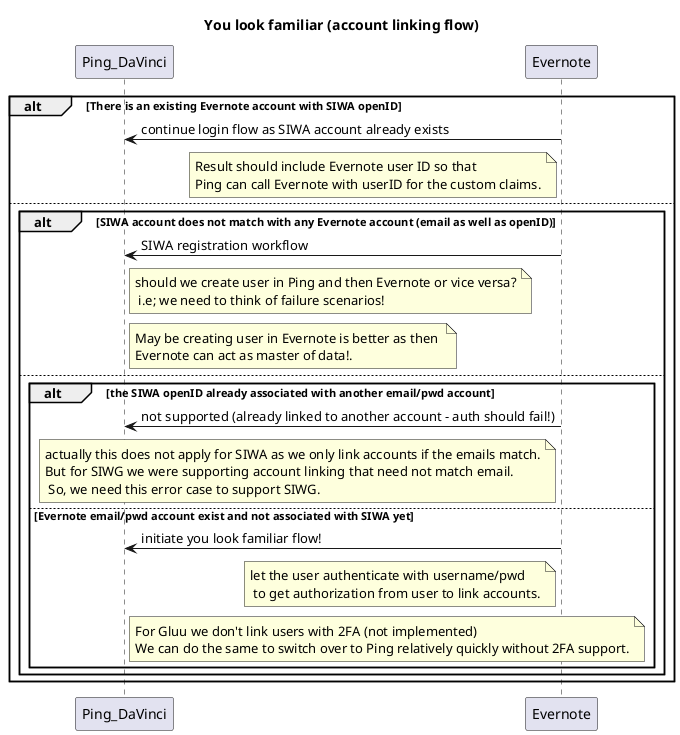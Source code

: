 @startuml you-look-familiar
title You look familiar (account linking flow)
participant Ping_DaVinci
participant Evernote
alt There is an existing Evernote account with SIWA openID
Evernote->Ping_DaVinci: continue login flow as SIWA account already exists
note left of Evernote: Result should include Evernote user ID so that\nPing can call Evernote with userID for the custom claims.
else
    alt SIWA account does not match with any Evernote account (email as well as openID)
        Evernote->Ping_DaVinci: SIWA registration workflow
        note right of Ping_DaVinci: should we create user in Ping and then Evernote or vice versa?\n i.e; we need to think of failure scenarios!
        note right of Ping_DaVinci: May be creating user in Evernote is better as then \nEvernote can act as master of data!.
    else
        alt the SIWA openID already associated with another email/pwd account
            Evernote->Ping_DaVinci: not supported (already linked to another account - auth should fail!)
            note left of Evernote: actually this does not apply for SIWA as we only link accounts if the emails match.\nBut for SIWG we were supporting account linking that need not match email.\n So, we need this error case to support SIWG.
        else Evernote email/pwd account exist and not associated with SIWA yet
            Evernote->Ping_DaVinci: initiate you look familiar flow!
            note left of Evernote: let the user authenticate with username/pwd\n to get authorization from user to link accounts.
            note right of Ping_DaVinci: For Gluu we don't link users with 2FA (not implemented)\nWe can do the same to switch over to Ping relatively quickly without 2FA support.
        end
    end
end
@enduml